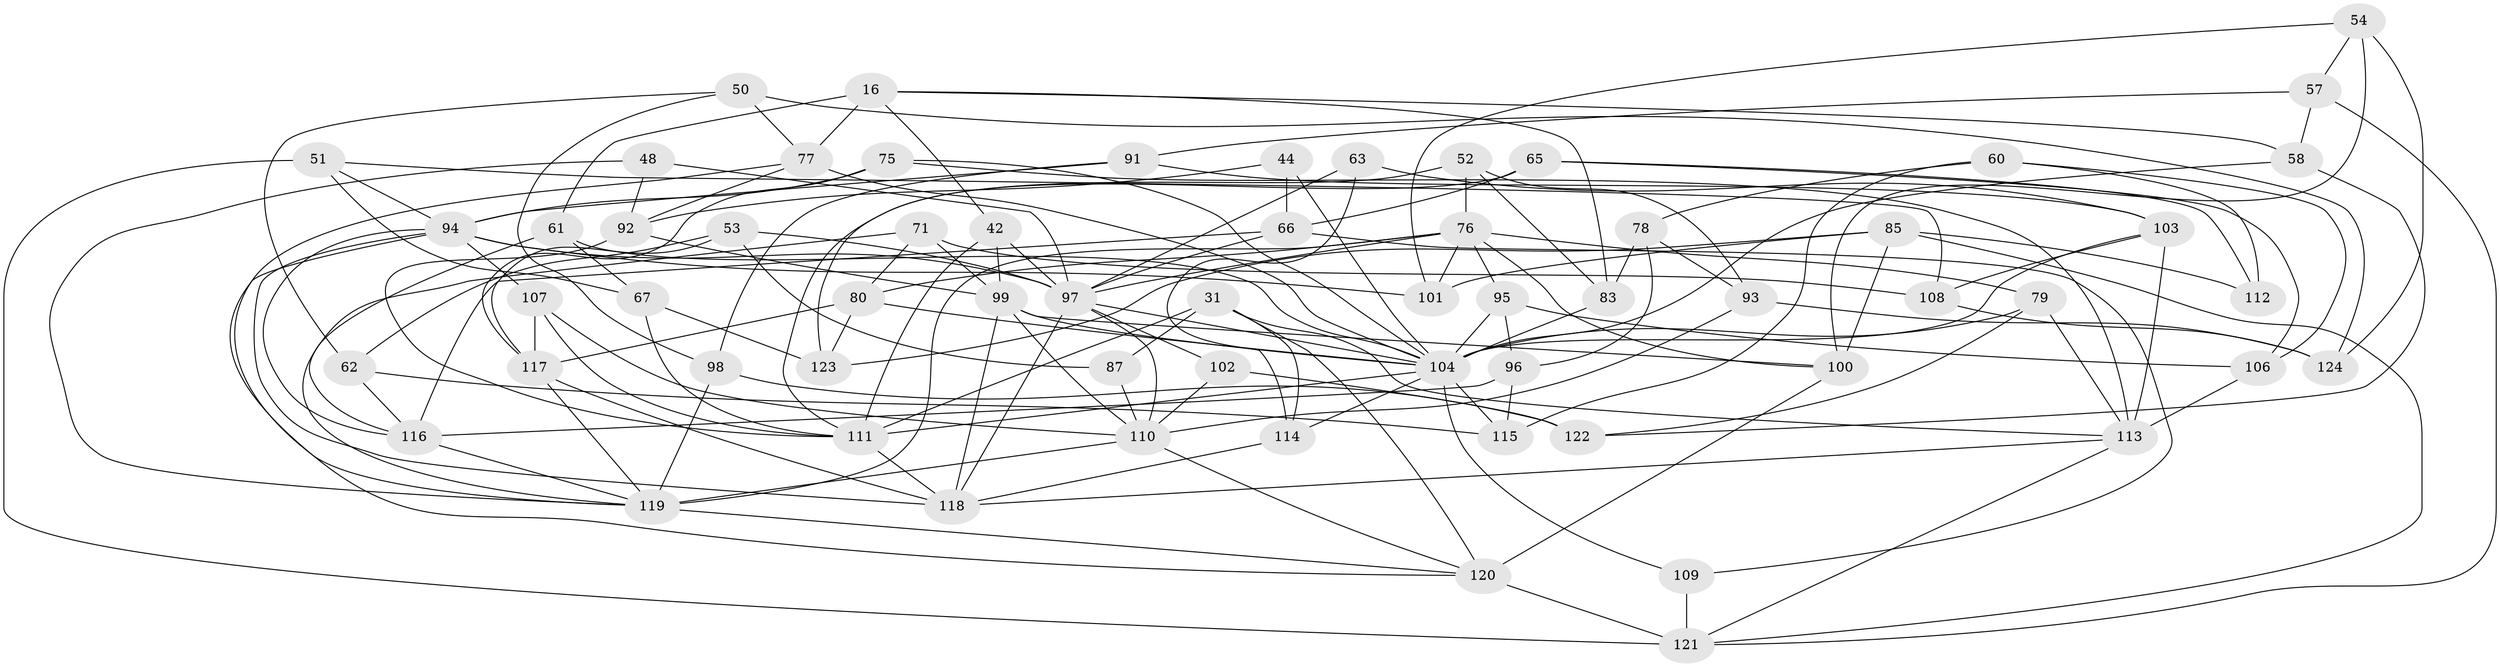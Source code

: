 // original degree distribution, {4: 1.0}
// Generated by graph-tools (version 1.1) at 2025/56/03/09/25 04:56:09]
// undirected, 62 vertices, 154 edges
graph export_dot {
graph [start="1"]
  node [color=gray90,style=filled];
  16 [super="+2"];
  31 [super="+8"];
  42;
  44;
  48 [super="+13"];
  50;
  51;
  52;
  53;
  54;
  57;
  58;
  60;
  61;
  62;
  63;
  65;
  66 [super="+43"];
  67;
  71;
  75 [super="+73"];
  76 [super="+64"];
  77 [super="+47"];
  78;
  79;
  80 [super="+6+49"];
  83;
  85 [super="+46"];
  87;
  91;
  92 [super="+37"];
  93;
  94 [super="+4+10+11+35"];
  95;
  96;
  97 [super="+88+70+27"];
  98;
  99 [super="+19+29"];
  100 [super="+40"];
  101;
  102;
  103 [super="+59"];
  104 [super="+17+81+34+72+90+56"];
  106;
  107;
  108;
  109;
  110 [super="+82+86"];
  111 [super="+33+74"];
  112;
  113 [super="+105"];
  114;
  115;
  116 [super="+84"];
  117 [super="+45"];
  118 [super="+32+89"];
  119 [super="+39+68"];
  120 [super="+7+20"];
  121 [super="+28"];
  122;
  123;
  124;
  16 -- 83;
  16 -- 58;
  16 -- 77 [weight=2];
  16 -- 42;
  16 -- 61;
  31 -- 87 [weight=2];
  31 -- 114;
  31 -- 120;
  31 -- 113;
  31 -- 111;
  42 -- 111;
  42 -- 97;
  42 -- 99;
  44 -- 66 [weight=2];
  44 -- 92;
  44 -- 104;
  48 -- 97 [weight=3];
  48 -- 92 [weight=2];
  48 -- 119;
  50 -- 98;
  50 -- 62;
  50 -- 124;
  50 -- 77;
  51 -- 67;
  51 -- 108;
  51 -- 94;
  51 -- 121;
  52 -- 83;
  52 -- 123;
  52 -- 93;
  52 -- 76;
  53 -- 62;
  53 -- 87;
  53 -- 97;
  53 -- 117;
  54 -- 101;
  54 -- 124;
  54 -- 57;
  54 -- 100;
  57 -- 91;
  57 -- 121;
  57 -- 58;
  58 -- 122;
  58 -- 104;
  60 -- 112;
  60 -- 106;
  60 -- 78;
  60 -- 115;
  61 -- 116;
  61 -- 67;
  61 -- 104;
  62 -- 115;
  62 -- 116;
  63 -- 103 [weight=2];
  63 -- 114;
  63 -- 97;
  65 -- 112;
  65 -- 106;
  65 -- 66;
  65 -- 111;
  66 -- 116;
  66 -- 109;
  66 -- 97;
  67 -- 123;
  67 -- 111;
  71 -- 108;
  71 -- 99;
  71 -- 80;
  71 -- 119;
  75 -- 104;
  75 -- 113 [weight=2];
  75 -- 94 [weight=2];
  75 -- 117;
  76 -- 80 [weight=2];
  76 -- 79;
  76 -- 97;
  76 -- 100;
  76 -- 101;
  76 -- 95;
  76 -- 119 [weight=2];
  77 -- 119;
  77 -- 92;
  77 -- 104;
  78 -- 96;
  78 -- 93;
  78 -- 83;
  79 -- 122;
  79 -- 113;
  79 -- 104;
  80 -- 123;
  80 -- 117;
  80 -- 104 [weight=3];
  83 -- 104;
  85 -- 123;
  85 -- 121;
  85 -- 112 [weight=2];
  85 -- 101;
  85 -- 100;
  87 -- 110;
  91 -- 98;
  91 -- 103;
  91 -- 94;
  92 -- 99;
  92 -- 111;
  93 -- 124;
  93 -- 110;
  94 -- 107;
  94 -- 97 [weight=3];
  94 -- 118 [weight=2];
  94 -- 101;
  94 -- 120;
  94 -- 116 [weight=2];
  95 -- 106;
  95 -- 96;
  95 -- 104;
  96 -- 115;
  96 -- 116;
  97 -- 102;
  97 -- 110 [weight=2];
  97 -- 118;
  97 -- 104 [weight=3];
  98 -- 122;
  98 -- 119;
  99 -- 118 [weight=3];
  99 -- 100;
  99 -- 110 [weight=2];
  99 -- 104;
  100 -- 120 [weight=2];
  102 -- 110 [weight=2];
  102 -- 122;
  103 -- 108;
  103 -- 113;
  103 -- 104;
  104 -- 115;
  104 -- 114;
  104 -- 111 [weight=3];
  104 -- 109;
  106 -- 113;
  107 -- 117;
  107 -- 110;
  107 -- 111;
  108 -- 124;
  109 -- 121 [weight=2];
  110 -- 120;
  110 -- 119 [weight=2];
  111 -- 118;
  113 -- 118;
  113 -- 121;
  114 -- 118;
  116 -- 119 [weight=2];
  117 -- 119;
  117 -- 118;
  119 -- 120;
  120 -- 121 [weight=2];
}
